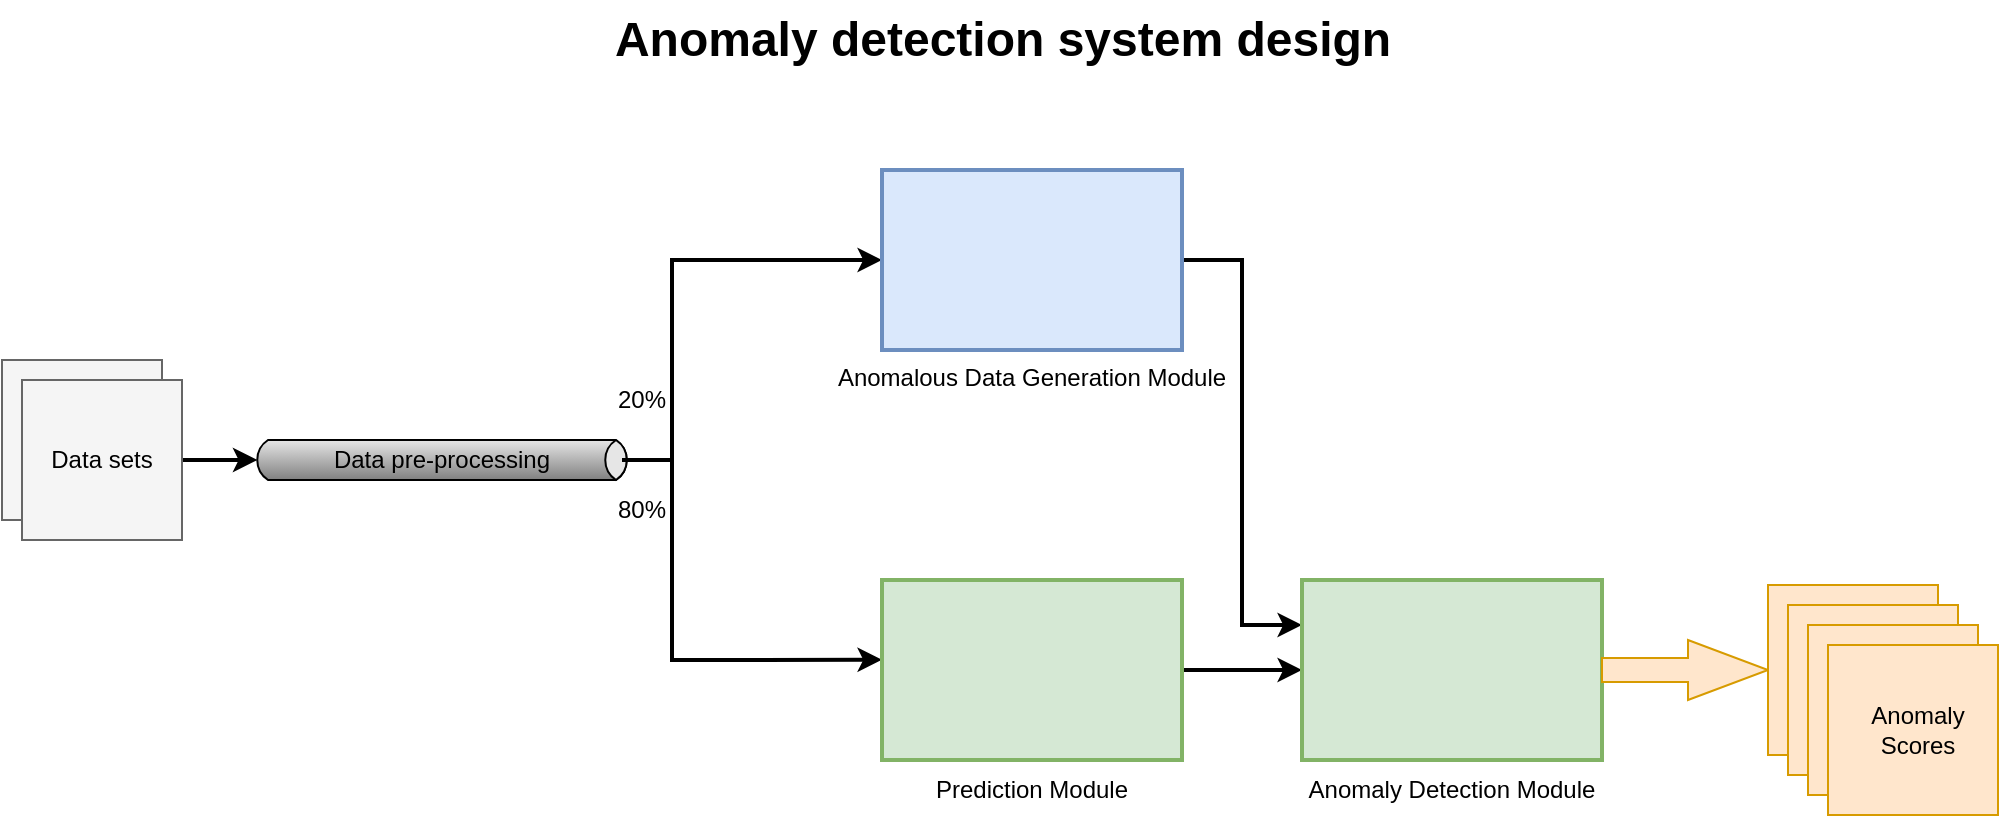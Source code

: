 <mxfile version="20.1.3" type="device"><diagram name="Page-1" id="74b105a0-9070-1c63-61bc-23e55f88626e"><mxGraphModel dx="1357" dy="876" grid="1" gridSize="10" guides="1" tooltips="1" connect="1" arrows="1" fold="1" page="1" pageScale="1.5" pageWidth="1169" pageHeight="826" background="none" math="0" shadow="0"><root><mxCell id="0" style=";html=1;"/><mxCell id="1" style=";html=1;" parent="0"/><mxCell id="10b056a9c633e61c-30" value="Anomaly detection system design" style="text;strokeColor=none;fillColor=none;html=1;fontSize=24;fontStyle=1;verticalAlign=middle;align=center;" parent="1" vertex="1"><mxGeometry x="40" y="340" width="1000" height="40" as="geometry"/></mxCell><mxCell id="sglh11JWrbQ3HWTtgl7Y-7" value="" style="strokeWidth=1;outlineConnect=0;dashed=0;align=center;html=1;fontSize=8;shape=mxgraph.eip.messageChannel;verticalLabelPosition=bottom;labelBackgroundColor=#ffffff;verticalAlign=top;" parent="1" vertex="1"><mxGeometry x="165" y="530" width="190" height="80" as="geometry"/></mxCell><mxCell id="9xLTp8-dqSKxuzkjJNnN-1" value="" style="whiteSpace=wrap;html=1;aspect=fixed;fillColor=#f5f5f5;fontColor=#333333;strokeColor=#666666;" parent="1" vertex="1"><mxGeometry x="40" y="520" width="80" height="80" as="geometry"/></mxCell><mxCell id="9xLTp8-dqSKxuzkjJNnN-7" style="edgeStyle=orthogonalEdgeStyle;rounded=0;orthogonalLoop=1;jettySize=auto;html=1;exitX=1;exitY=0.5;exitDx=0;exitDy=0;entryX=0;entryY=0.5;entryDx=2.7;entryDy=0;entryPerimeter=0;strokeWidth=2;" parent="1" source="9xLTp8-dqSKxuzkjJNnN-2" target="sglh11JWrbQ3HWTtgl7Y-7" edge="1"><mxGeometry relative="1" as="geometry"/></mxCell><mxCell id="9xLTp8-dqSKxuzkjJNnN-2" value="" style="whiteSpace=wrap;html=1;aspect=fixed;fillColor=#f5f5f5;fontColor=#333333;strokeColor=#666666;" parent="1" vertex="1"><mxGeometry x="50" y="530" width="80" height="80" as="geometry"/></mxCell><mxCell id="9xLTp8-dqSKxuzkjJNnN-4" value="Data sets" style="text;html=1;strokeColor=none;fillColor=none;align=center;verticalAlign=middle;whiteSpace=wrap;rounded=0;" parent="1" vertex="1"><mxGeometry x="60" y="555" width="60" height="30" as="geometry"/></mxCell><mxCell id="9xLTp8-dqSKxuzkjJNnN-5" value="Data pre-processing" style="text;html=1;strokeColor=none;fillColor=none;align=center;verticalAlign=middle;whiteSpace=wrap;rounded=0;" parent="1" vertex="1"><mxGeometry x="180" y="555" width="160" height="30" as="geometry"/></mxCell><mxCell id="TTGPb818JEpp5yy9V4hO-6" style="edgeStyle=orthogonalEdgeStyle;rounded=0;orthogonalLoop=1;jettySize=auto;html=1;exitX=1;exitY=0;exitDx=0;exitDy=0;exitPerimeter=0;strokeWidth=2;" edge="1" parent="1" source="TTGPb818JEpp5yy9V4hO-1"><mxGeometry relative="1" as="geometry"><mxPoint x="480" y="470" as="targetPoint"/><Array as="points"><mxPoint x="440" y="470"/><mxPoint x="440" y="470"/></Array></mxGeometry></mxCell><mxCell id="TTGPb818JEpp5yy9V4hO-11" style="edgeStyle=orthogonalEdgeStyle;rounded=0;orthogonalLoop=1;jettySize=auto;html=1;exitX=1;exitY=1;exitDx=0;exitDy=0;exitPerimeter=0;strokeWidth=2;" edge="1" parent="1" source="TTGPb818JEpp5yy9V4hO-1"><mxGeometry relative="1" as="geometry"><mxPoint x="480" y="669.87" as="targetPoint"/><Array as="points"><mxPoint x="420" y="670"/><mxPoint x="420" y="670"/></Array></mxGeometry></mxCell><mxCell id="TTGPb818JEpp5yy9V4hO-1" value="" style="strokeWidth=2;html=1;shape=mxgraph.flowchart.annotation_2;align=left;labelPosition=right;pointerEvents=1;" vertex="1" parent="1"><mxGeometry x="350" y="470" width="50" height="200" as="geometry"/></mxCell><mxCell id="TTGPb818JEpp5yy9V4hO-25" style="edgeStyle=orthogonalEdgeStyle;rounded=0;orthogonalLoop=1;jettySize=auto;html=1;exitX=1;exitY=0.5;exitDx=0;exitDy=0;exitPerimeter=0;strokeWidth=2;entryX=0;entryY=0.25;entryDx=0;entryDy=0;entryPerimeter=0;" edge="1" parent="1" source="TTGPb818JEpp5yy9V4hO-7" target="TTGPb818JEpp5yy9V4hO-23"><mxGeometry relative="1" as="geometry"><mxPoint x="660" y="660" as="targetPoint"/></mxGeometry></mxCell><mxCell id="TTGPb818JEpp5yy9V4hO-7" value="Anomalous Data Generation Module" style="strokeWidth=2;dashed=0;align=center;fontSize=12;verticalLabelPosition=bottom;verticalAlign=top;fillColor=#dae8fc;strokeColor=#6c8ebf;" vertex="1" parent="1"><mxGeometry x="480" y="425" width="150" height="90" as="geometry"/></mxCell><mxCell id="TTGPb818JEpp5yy9V4hO-9" value="20%" style="text;html=1;strokeColor=none;fillColor=none;align=center;verticalAlign=middle;whiteSpace=wrap;rounded=0;" vertex="1" parent="1"><mxGeometry x="330" y="525" width="60" height="30" as="geometry"/></mxCell><mxCell id="TTGPb818JEpp5yy9V4hO-10" value="80%" style="text;html=1;strokeColor=none;fillColor=none;align=center;verticalAlign=middle;whiteSpace=wrap;rounded=0;" vertex="1" parent="1"><mxGeometry x="330" y="580" width="60" height="30" as="geometry"/></mxCell><mxCell id="TTGPb818JEpp5yy9V4hO-14" value="Prediction Module" style="text;html=1;strokeColor=none;fillColor=none;align=center;verticalAlign=middle;whiteSpace=wrap;rounded=0;" vertex="1" parent="1"><mxGeometry x="440" y="720" width="230" height="30" as="geometry"/></mxCell><mxCell id="TTGPb818JEpp5yy9V4hO-22" style="edgeStyle=orthogonalEdgeStyle;rounded=0;orthogonalLoop=1;jettySize=auto;html=1;exitX=1;exitY=0.5;exitDx=0;exitDy=0;exitPerimeter=0;strokeWidth=2;entryX=0;entryY=0.5;entryDx=0;entryDy=0;entryPerimeter=0;" edge="1" parent="1" source="TTGPb818JEpp5yy9V4hO-21" target="TTGPb818JEpp5yy9V4hO-23"><mxGeometry relative="1" as="geometry"><mxPoint x="680" y="675" as="targetPoint"/></mxGeometry></mxCell><mxCell id="TTGPb818JEpp5yy9V4hO-21" value="" style="strokeWidth=2;dashed=0;align=center;fontSize=12;fillColor=#d5e8d4;verticalLabelPosition=bottom;verticalAlign=top;strokeColor=#82b366;" vertex="1" parent="1"><mxGeometry x="480" y="630" width="150" height="90" as="geometry"/></mxCell><mxCell id="TTGPb818JEpp5yy9V4hO-23" value="" style="strokeWidth=2;dashed=0;align=center;fontSize=12;fillColor=#d5e8d4;verticalLabelPosition=bottom;verticalAlign=top;strokeColor=#82b366;" vertex="1" parent="1"><mxGeometry x="690" y="630" width="150" height="90" as="geometry"/></mxCell><mxCell id="TTGPb818JEpp5yy9V4hO-24" value="Anomaly Detection Module" style="text;html=1;strokeColor=none;fillColor=none;align=center;verticalAlign=middle;whiteSpace=wrap;rounded=0;" vertex="1" parent="1"><mxGeometry x="650" y="720" width="230" height="30" as="geometry"/></mxCell><mxCell id="TTGPb818JEpp5yy9V4hO-26" value="" style="html=1;shadow=0;dashed=0;align=center;verticalAlign=middle;shape=mxgraph.arrows2.arrow;dy=0.6;dx=40;notch=0;strokeColor=#d79b00;fillColor=#ffe6cc;" vertex="1" parent="1"><mxGeometry x="840" y="660" width="83" height="30" as="geometry"/></mxCell><mxCell id="TTGPb818JEpp5yy9V4hO-28" value="" style="whiteSpace=wrap;html=1;aspect=fixed;strokeColor=#d79b00;fillColor=#ffe6cc;" vertex="1" parent="1"><mxGeometry x="923" y="632.5" width="85" height="85" as="geometry"/></mxCell><mxCell id="TTGPb818JEpp5yy9V4hO-29" value="" style="whiteSpace=wrap;html=1;aspect=fixed;strokeColor=#d79b00;fillColor=#ffe6cc;" vertex="1" parent="1"><mxGeometry x="933" y="642.5" width="85" height="85" as="geometry"/></mxCell><mxCell id="TTGPb818JEpp5yy9V4hO-30" value="" style="whiteSpace=wrap;html=1;aspect=fixed;strokeColor=#d79b00;fillColor=#ffe6cc;" vertex="1" parent="1"><mxGeometry x="943" y="652.5" width="85" height="85" as="geometry"/></mxCell><mxCell id="TTGPb818JEpp5yy9V4hO-31" value="" style="whiteSpace=wrap;html=1;aspect=fixed;strokeColor=#d79b00;fillColor=#ffe6cc;" vertex="1" parent="1"><mxGeometry x="953" y="662.5" width="85" height="85" as="geometry"/></mxCell><mxCell id="TTGPb818JEpp5yy9V4hO-32" value="Anomaly Scores" style="text;html=1;strokeColor=none;fillColor=none;align=center;verticalAlign=middle;whiteSpace=wrap;rounded=0;" vertex="1" parent="1"><mxGeometry x="968" y="690" width="60" height="30" as="geometry"/></mxCell></root></mxGraphModel></diagram></mxfile>
